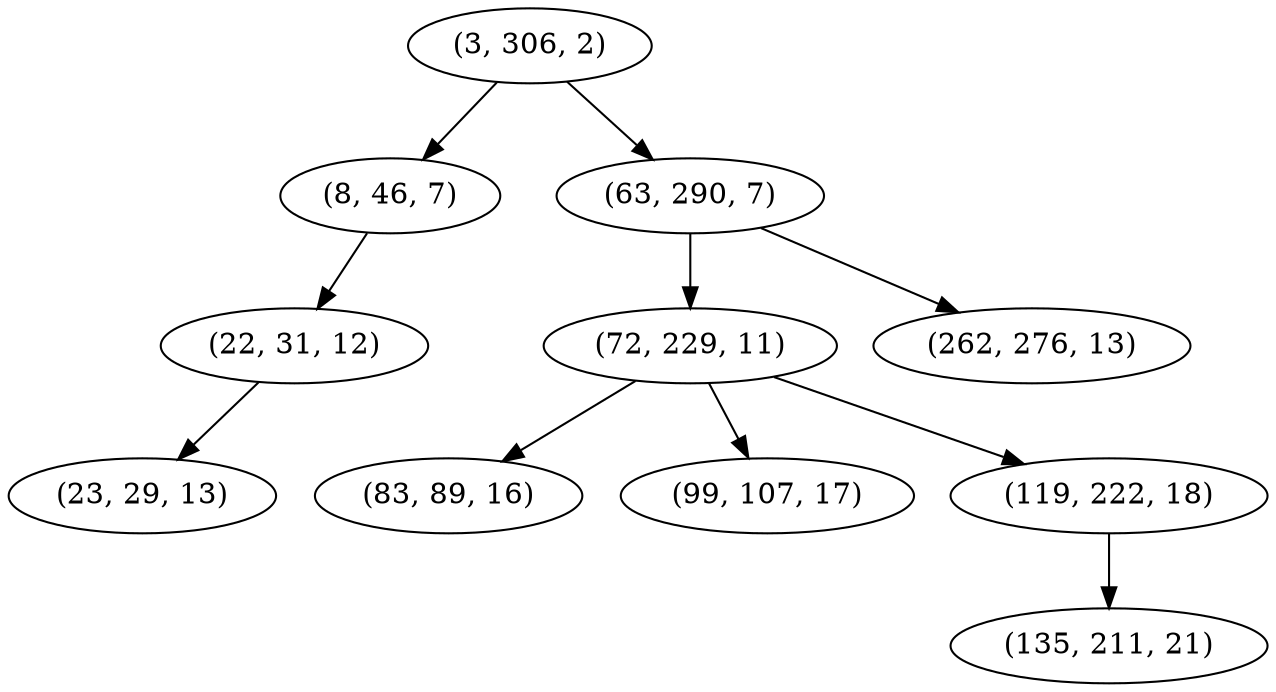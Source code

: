 digraph tree {
    "(3, 306, 2)";
    "(8, 46, 7)";
    "(22, 31, 12)";
    "(23, 29, 13)";
    "(63, 290, 7)";
    "(72, 229, 11)";
    "(83, 89, 16)";
    "(99, 107, 17)";
    "(119, 222, 18)";
    "(135, 211, 21)";
    "(262, 276, 13)";
    "(3, 306, 2)" -> "(8, 46, 7)";
    "(3, 306, 2)" -> "(63, 290, 7)";
    "(8, 46, 7)" -> "(22, 31, 12)";
    "(22, 31, 12)" -> "(23, 29, 13)";
    "(63, 290, 7)" -> "(72, 229, 11)";
    "(63, 290, 7)" -> "(262, 276, 13)";
    "(72, 229, 11)" -> "(83, 89, 16)";
    "(72, 229, 11)" -> "(99, 107, 17)";
    "(72, 229, 11)" -> "(119, 222, 18)";
    "(119, 222, 18)" -> "(135, 211, 21)";
}
